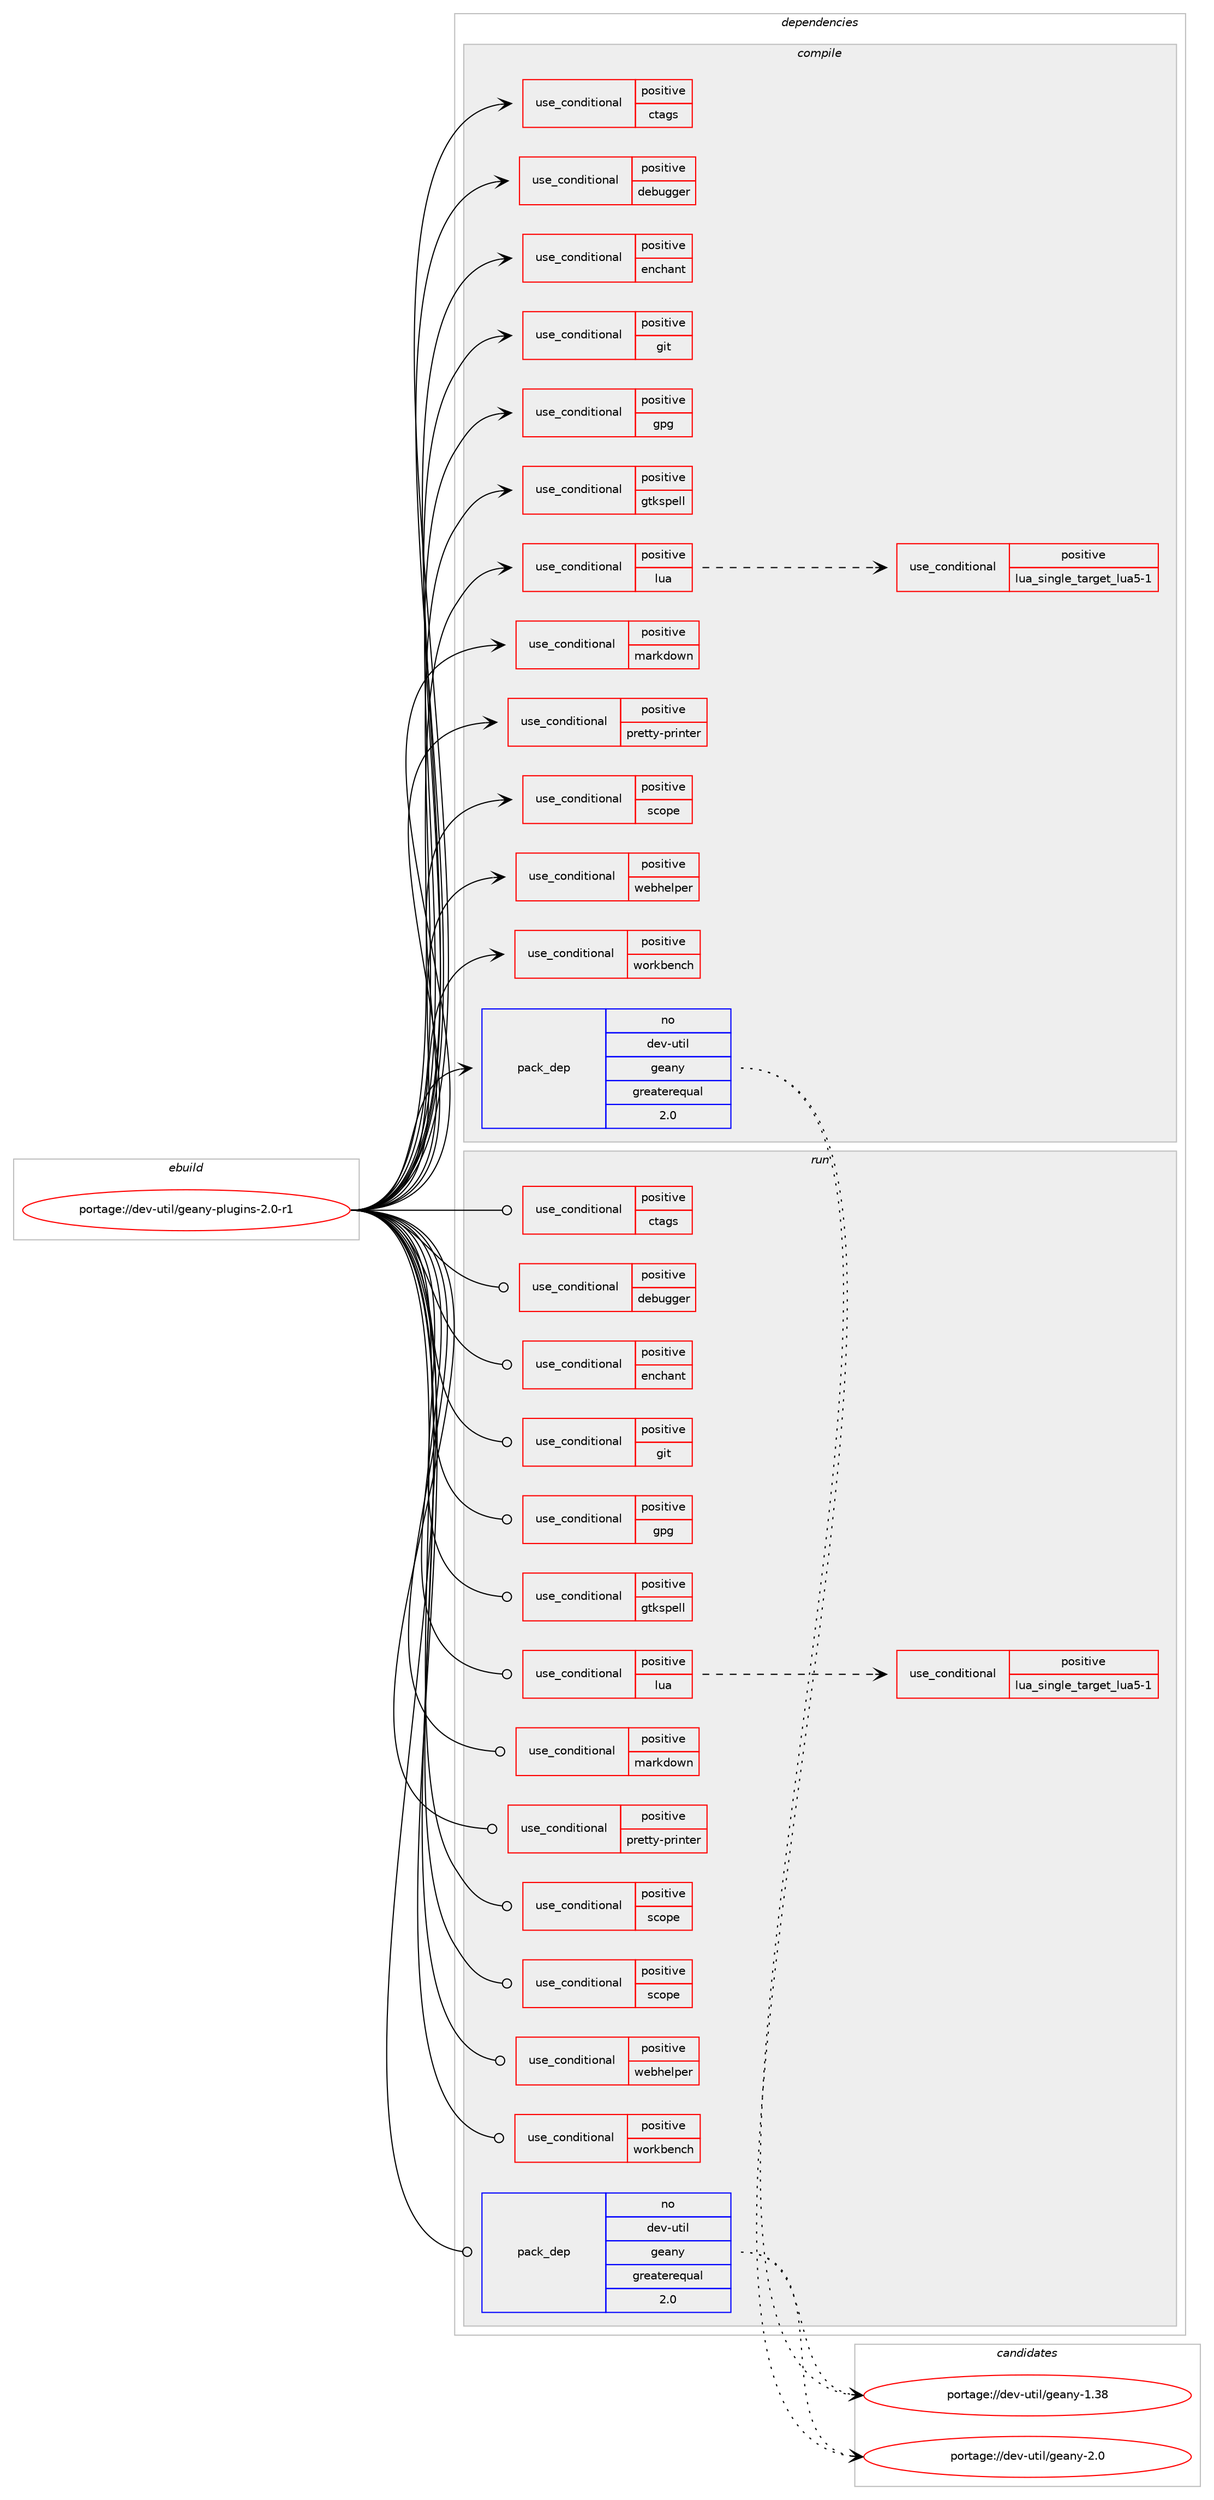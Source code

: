digraph prolog {

# *************
# Graph options
# *************

newrank=true;
concentrate=true;
compound=true;
graph [rankdir=LR,fontname=Helvetica,fontsize=10,ranksep=1.5];#, ranksep=2.5, nodesep=0.2];
edge  [arrowhead=vee];
node  [fontname=Helvetica,fontsize=10];

# **********
# The ebuild
# **********

subgraph cluster_leftcol {
color=gray;
rank=same;
label=<<i>ebuild</i>>;
id [label="portage://dev-util/geany-plugins-2.0-r1", color=red, width=4, href="../dev-util/geany-plugins-2.0-r1.svg"];
}

# ****************
# The dependencies
# ****************

subgraph cluster_midcol {
color=gray;
label=<<i>dependencies</i>>;
subgraph cluster_compile {
fillcolor="#eeeeee";
style=filled;
label=<<i>compile</i>>;
subgraph cond59097 {
dependency109837 [label=<<TABLE BORDER="0" CELLBORDER="1" CELLSPACING="0" CELLPADDING="4"><TR><TD ROWSPAN="3" CELLPADDING="10">use_conditional</TD></TR><TR><TD>positive</TD></TR><TR><TD>ctags</TD></TR></TABLE>>, shape=none, color=red];
# *** BEGIN UNKNOWN DEPENDENCY TYPE (TODO) ***
# dependency109837 -> package_dependency(portage://dev-util/geany-plugins-2.0-r1,install,no,dev-util,ctags,none,[,,],[],[])
# *** END UNKNOWN DEPENDENCY TYPE (TODO) ***

}
id:e -> dependency109837:w [weight=20,style="solid",arrowhead="vee"];
subgraph cond59098 {
dependency109838 [label=<<TABLE BORDER="0" CELLBORDER="1" CELLSPACING="0" CELLPADDING="4"><TR><TD ROWSPAN="3" CELLPADDING="10">use_conditional</TD></TR><TR><TD>positive</TD></TR><TR><TD>debugger</TD></TR></TABLE>>, shape=none, color=red];
# *** BEGIN UNKNOWN DEPENDENCY TYPE (TODO) ***
# dependency109838 -> package_dependency(portage://dev-util/geany-plugins-2.0-r1,install,no,x11-libs,vte,none,[,,],[slot(2.91)],[])
# *** END UNKNOWN DEPENDENCY TYPE (TODO) ***

}
id:e -> dependency109838:w [weight=20,style="solid",arrowhead="vee"];
subgraph cond59099 {
dependency109839 [label=<<TABLE BORDER="0" CELLBORDER="1" CELLSPACING="0" CELLPADDING="4"><TR><TD ROWSPAN="3" CELLPADDING="10">use_conditional</TD></TR><TR><TD>positive</TD></TR><TR><TD>enchant</TD></TR></TABLE>>, shape=none, color=red];
# *** BEGIN UNKNOWN DEPENDENCY TYPE (TODO) ***
# dependency109839 -> package_dependency(portage://dev-util/geany-plugins-2.0-r1,install,no,app-text,enchant,none,[,,],any_same_slot,[])
# *** END UNKNOWN DEPENDENCY TYPE (TODO) ***

}
id:e -> dependency109839:w [weight=20,style="solid",arrowhead="vee"];
subgraph cond59100 {
dependency109840 [label=<<TABLE BORDER="0" CELLBORDER="1" CELLSPACING="0" CELLPADDING="4"><TR><TD ROWSPAN="3" CELLPADDING="10">use_conditional</TD></TR><TR><TD>positive</TD></TR><TR><TD>git</TD></TR></TABLE>>, shape=none, color=red];
# *** BEGIN UNKNOWN DEPENDENCY TYPE (TODO) ***
# dependency109840 -> package_dependency(portage://dev-util/geany-plugins-2.0-r1,install,no,dev-libs,libgit2,none,[,,],any_same_slot,[])
# *** END UNKNOWN DEPENDENCY TYPE (TODO) ***

}
id:e -> dependency109840:w [weight=20,style="solid",arrowhead="vee"];
subgraph cond59101 {
dependency109841 [label=<<TABLE BORDER="0" CELLBORDER="1" CELLSPACING="0" CELLPADDING="4"><TR><TD ROWSPAN="3" CELLPADDING="10">use_conditional</TD></TR><TR><TD>positive</TD></TR><TR><TD>gpg</TD></TR></TABLE>>, shape=none, color=red];
# *** BEGIN UNKNOWN DEPENDENCY TYPE (TODO) ***
# dependency109841 -> package_dependency(portage://dev-util/geany-plugins-2.0-r1,install,no,app-crypt,gpgme,none,[,,],any_same_slot,[])
# *** END UNKNOWN DEPENDENCY TYPE (TODO) ***

}
id:e -> dependency109841:w [weight=20,style="solid",arrowhead="vee"];
subgraph cond59102 {
dependency109842 [label=<<TABLE BORDER="0" CELLBORDER="1" CELLSPACING="0" CELLPADDING="4"><TR><TD ROWSPAN="3" CELLPADDING="10">use_conditional</TD></TR><TR><TD>positive</TD></TR><TR><TD>gtkspell</TD></TR></TABLE>>, shape=none, color=red];
# *** BEGIN UNKNOWN DEPENDENCY TYPE (TODO) ***
# dependency109842 -> package_dependency(portage://dev-util/geany-plugins-2.0-r1,install,no,app-text,gtkspell,none,[,,],[slot(3),equal],[])
# *** END UNKNOWN DEPENDENCY TYPE (TODO) ***

}
id:e -> dependency109842:w [weight=20,style="solid",arrowhead="vee"];
subgraph cond59103 {
dependency109843 [label=<<TABLE BORDER="0" CELLBORDER="1" CELLSPACING="0" CELLPADDING="4"><TR><TD ROWSPAN="3" CELLPADDING="10">use_conditional</TD></TR><TR><TD>positive</TD></TR><TR><TD>lua</TD></TR></TABLE>>, shape=none, color=red];
subgraph cond59104 {
dependency109844 [label=<<TABLE BORDER="0" CELLBORDER="1" CELLSPACING="0" CELLPADDING="4"><TR><TD ROWSPAN="3" CELLPADDING="10">use_conditional</TD></TR><TR><TD>positive</TD></TR><TR><TD>lua_single_target_lua5-1</TD></TR></TABLE>>, shape=none, color=red];
# *** BEGIN UNKNOWN DEPENDENCY TYPE (TODO) ***
# dependency109844 -> package_dependency(portage://dev-util/geany-plugins-2.0-r1,install,no,dev-lang,lua,none,[,,],[slot(5.1)],[])
# *** END UNKNOWN DEPENDENCY TYPE (TODO) ***

}
dependency109843:e -> dependency109844:w [weight=20,style="dashed",arrowhead="vee"];
}
id:e -> dependency109843:w [weight=20,style="solid",arrowhead="vee"];
subgraph cond59105 {
dependency109845 [label=<<TABLE BORDER="0" CELLBORDER="1" CELLSPACING="0" CELLPADDING="4"><TR><TD ROWSPAN="3" CELLPADDING="10">use_conditional</TD></TR><TR><TD>positive</TD></TR><TR><TD>markdown</TD></TR></TABLE>>, shape=none, color=red];
# *** BEGIN UNKNOWN DEPENDENCY TYPE (TODO) ***
# dependency109845 -> package_dependency(portage://dev-util/geany-plugins-2.0-r1,install,no,app-text,discount,none,[,,],any_same_slot,[])
# *** END UNKNOWN DEPENDENCY TYPE (TODO) ***

# *** BEGIN UNKNOWN DEPENDENCY TYPE (TODO) ***
# dependency109845 -> package_dependency(portage://dev-util/geany-plugins-2.0-r1,install,no,net-libs,webkit-gtk,none,[,,],[slot(4.1)],[])
# *** END UNKNOWN DEPENDENCY TYPE (TODO) ***

}
id:e -> dependency109845:w [weight=20,style="solid",arrowhead="vee"];
subgraph cond59106 {
dependency109846 [label=<<TABLE BORDER="0" CELLBORDER="1" CELLSPACING="0" CELLPADDING="4"><TR><TD ROWSPAN="3" CELLPADDING="10">use_conditional</TD></TR><TR><TD>positive</TD></TR><TR><TD>pretty-printer</TD></TR></TABLE>>, shape=none, color=red];
# *** BEGIN UNKNOWN DEPENDENCY TYPE (TODO) ***
# dependency109846 -> package_dependency(portage://dev-util/geany-plugins-2.0-r1,install,no,dev-libs,libxml2,none,[,,],[slot(2)],[])
# *** END UNKNOWN DEPENDENCY TYPE (TODO) ***

}
id:e -> dependency109846:w [weight=20,style="solid",arrowhead="vee"];
subgraph cond59107 {
dependency109847 [label=<<TABLE BORDER="0" CELLBORDER="1" CELLSPACING="0" CELLPADDING="4"><TR><TD ROWSPAN="3" CELLPADDING="10">use_conditional</TD></TR><TR><TD>positive</TD></TR><TR><TD>scope</TD></TR></TABLE>>, shape=none, color=red];
# *** BEGIN UNKNOWN DEPENDENCY TYPE (TODO) ***
# dependency109847 -> package_dependency(portage://dev-util/geany-plugins-2.0-r1,install,no,x11-libs,vte,none,[,,],[slot(2.91)],[])
# *** END UNKNOWN DEPENDENCY TYPE (TODO) ***

}
id:e -> dependency109847:w [weight=20,style="solid",arrowhead="vee"];
subgraph cond59108 {
dependency109848 [label=<<TABLE BORDER="0" CELLBORDER="1" CELLSPACING="0" CELLPADDING="4"><TR><TD ROWSPAN="3" CELLPADDING="10">use_conditional</TD></TR><TR><TD>positive</TD></TR><TR><TD>webhelper</TD></TR></TABLE>>, shape=none, color=red];
# *** BEGIN UNKNOWN DEPENDENCY TYPE (TODO) ***
# dependency109848 -> package_dependency(portage://dev-util/geany-plugins-2.0-r1,install,no,net-libs,webkit-gtk,none,[,,],[slot(4.1)],[])
# *** END UNKNOWN DEPENDENCY TYPE (TODO) ***

}
id:e -> dependency109848:w [weight=20,style="solid",arrowhead="vee"];
subgraph cond59109 {
dependency109849 [label=<<TABLE BORDER="0" CELLBORDER="1" CELLSPACING="0" CELLPADDING="4"><TR><TD ROWSPAN="3" CELLPADDING="10">use_conditional</TD></TR><TR><TD>positive</TD></TR><TR><TD>workbench</TD></TR></TABLE>>, shape=none, color=red];
# *** BEGIN UNKNOWN DEPENDENCY TYPE (TODO) ***
# dependency109849 -> package_dependency(portage://dev-util/geany-plugins-2.0-r1,install,no,dev-libs,libgit2,none,[,,],any_same_slot,[])
# *** END UNKNOWN DEPENDENCY TYPE (TODO) ***

}
id:e -> dependency109849:w [weight=20,style="solid",arrowhead="vee"];
# *** BEGIN UNKNOWN DEPENDENCY TYPE (TODO) ***
# id -> package_dependency(portage://dev-util/geany-plugins-2.0-r1,install,no,dev-libs,glib,none,[,,],[slot(2)],[])
# *** END UNKNOWN DEPENDENCY TYPE (TODO) ***

subgraph pack49349 {
dependency109850 [label=<<TABLE BORDER="0" CELLBORDER="1" CELLSPACING="0" CELLPADDING="4" WIDTH="220"><TR><TD ROWSPAN="6" CELLPADDING="30">pack_dep</TD></TR><TR><TD WIDTH="110">no</TD></TR><TR><TD>dev-util</TD></TR><TR><TD>geany</TD></TR><TR><TD>greaterequal</TD></TR><TR><TD>2.0</TD></TR></TABLE>>, shape=none, color=blue];
}
id:e -> dependency109850:w [weight=20,style="solid",arrowhead="vee"];
# *** BEGIN UNKNOWN DEPENDENCY TYPE (TODO) ***
# id -> package_dependency(portage://dev-util/geany-plugins-2.0-r1,install,no,x11-libs,gtk+,none,[,,],[slot(3)],[])
# *** END UNKNOWN DEPENDENCY TYPE (TODO) ***

}
subgraph cluster_compileandrun {
fillcolor="#eeeeee";
style=filled;
label=<<i>compile and run</i>>;
}
subgraph cluster_run {
fillcolor="#eeeeee";
style=filled;
label=<<i>run</i>>;
subgraph cond59110 {
dependency109851 [label=<<TABLE BORDER="0" CELLBORDER="1" CELLSPACING="0" CELLPADDING="4"><TR><TD ROWSPAN="3" CELLPADDING="10">use_conditional</TD></TR><TR><TD>positive</TD></TR><TR><TD>ctags</TD></TR></TABLE>>, shape=none, color=red];
# *** BEGIN UNKNOWN DEPENDENCY TYPE (TODO) ***
# dependency109851 -> package_dependency(portage://dev-util/geany-plugins-2.0-r1,run,no,dev-util,ctags,none,[,,],[],[])
# *** END UNKNOWN DEPENDENCY TYPE (TODO) ***

}
id:e -> dependency109851:w [weight=20,style="solid",arrowhead="odot"];
subgraph cond59111 {
dependency109852 [label=<<TABLE BORDER="0" CELLBORDER="1" CELLSPACING="0" CELLPADDING="4"><TR><TD ROWSPAN="3" CELLPADDING="10">use_conditional</TD></TR><TR><TD>positive</TD></TR><TR><TD>debugger</TD></TR></TABLE>>, shape=none, color=red];
# *** BEGIN UNKNOWN DEPENDENCY TYPE (TODO) ***
# dependency109852 -> package_dependency(portage://dev-util/geany-plugins-2.0-r1,run,no,x11-libs,vte,none,[,,],[slot(2.91)],[])
# *** END UNKNOWN DEPENDENCY TYPE (TODO) ***

}
id:e -> dependency109852:w [weight=20,style="solid",arrowhead="odot"];
subgraph cond59112 {
dependency109853 [label=<<TABLE BORDER="0" CELLBORDER="1" CELLSPACING="0" CELLPADDING="4"><TR><TD ROWSPAN="3" CELLPADDING="10">use_conditional</TD></TR><TR><TD>positive</TD></TR><TR><TD>enchant</TD></TR></TABLE>>, shape=none, color=red];
# *** BEGIN UNKNOWN DEPENDENCY TYPE (TODO) ***
# dependency109853 -> package_dependency(portage://dev-util/geany-plugins-2.0-r1,run,no,app-text,enchant,none,[,,],any_same_slot,[])
# *** END UNKNOWN DEPENDENCY TYPE (TODO) ***

}
id:e -> dependency109853:w [weight=20,style="solid",arrowhead="odot"];
subgraph cond59113 {
dependency109854 [label=<<TABLE BORDER="0" CELLBORDER="1" CELLSPACING="0" CELLPADDING="4"><TR><TD ROWSPAN="3" CELLPADDING="10">use_conditional</TD></TR><TR><TD>positive</TD></TR><TR><TD>git</TD></TR></TABLE>>, shape=none, color=red];
# *** BEGIN UNKNOWN DEPENDENCY TYPE (TODO) ***
# dependency109854 -> package_dependency(portage://dev-util/geany-plugins-2.0-r1,run,no,dev-libs,libgit2,none,[,,],any_same_slot,[])
# *** END UNKNOWN DEPENDENCY TYPE (TODO) ***

}
id:e -> dependency109854:w [weight=20,style="solid",arrowhead="odot"];
subgraph cond59114 {
dependency109855 [label=<<TABLE BORDER="0" CELLBORDER="1" CELLSPACING="0" CELLPADDING="4"><TR><TD ROWSPAN="3" CELLPADDING="10">use_conditional</TD></TR><TR><TD>positive</TD></TR><TR><TD>gpg</TD></TR></TABLE>>, shape=none, color=red];
# *** BEGIN UNKNOWN DEPENDENCY TYPE (TODO) ***
# dependency109855 -> package_dependency(portage://dev-util/geany-plugins-2.0-r1,run,no,app-crypt,gpgme,none,[,,],any_same_slot,[])
# *** END UNKNOWN DEPENDENCY TYPE (TODO) ***

}
id:e -> dependency109855:w [weight=20,style="solid",arrowhead="odot"];
subgraph cond59115 {
dependency109856 [label=<<TABLE BORDER="0" CELLBORDER="1" CELLSPACING="0" CELLPADDING="4"><TR><TD ROWSPAN="3" CELLPADDING="10">use_conditional</TD></TR><TR><TD>positive</TD></TR><TR><TD>gtkspell</TD></TR></TABLE>>, shape=none, color=red];
# *** BEGIN UNKNOWN DEPENDENCY TYPE (TODO) ***
# dependency109856 -> package_dependency(portage://dev-util/geany-plugins-2.0-r1,run,no,app-text,gtkspell,none,[,,],[slot(3),equal],[])
# *** END UNKNOWN DEPENDENCY TYPE (TODO) ***

}
id:e -> dependency109856:w [weight=20,style="solid",arrowhead="odot"];
subgraph cond59116 {
dependency109857 [label=<<TABLE BORDER="0" CELLBORDER="1" CELLSPACING="0" CELLPADDING="4"><TR><TD ROWSPAN="3" CELLPADDING="10">use_conditional</TD></TR><TR><TD>positive</TD></TR><TR><TD>lua</TD></TR></TABLE>>, shape=none, color=red];
subgraph cond59117 {
dependency109858 [label=<<TABLE BORDER="0" CELLBORDER="1" CELLSPACING="0" CELLPADDING="4"><TR><TD ROWSPAN="3" CELLPADDING="10">use_conditional</TD></TR><TR><TD>positive</TD></TR><TR><TD>lua_single_target_lua5-1</TD></TR></TABLE>>, shape=none, color=red];
# *** BEGIN UNKNOWN DEPENDENCY TYPE (TODO) ***
# dependency109858 -> package_dependency(portage://dev-util/geany-plugins-2.0-r1,run,no,dev-lang,lua,none,[,,],[slot(5.1)],[])
# *** END UNKNOWN DEPENDENCY TYPE (TODO) ***

}
dependency109857:e -> dependency109858:w [weight=20,style="dashed",arrowhead="vee"];
}
id:e -> dependency109857:w [weight=20,style="solid",arrowhead="odot"];
subgraph cond59118 {
dependency109859 [label=<<TABLE BORDER="0" CELLBORDER="1" CELLSPACING="0" CELLPADDING="4"><TR><TD ROWSPAN="3" CELLPADDING="10">use_conditional</TD></TR><TR><TD>positive</TD></TR><TR><TD>markdown</TD></TR></TABLE>>, shape=none, color=red];
# *** BEGIN UNKNOWN DEPENDENCY TYPE (TODO) ***
# dependency109859 -> package_dependency(portage://dev-util/geany-plugins-2.0-r1,run,no,app-text,discount,none,[,,],any_same_slot,[])
# *** END UNKNOWN DEPENDENCY TYPE (TODO) ***

# *** BEGIN UNKNOWN DEPENDENCY TYPE (TODO) ***
# dependency109859 -> package_dependency(portage://dev-util/geany-plugins-2.0-r1,run,no,net-libs,webkit-gtk,none,[,,],[slot(4.1)],[])
# *** END UNKNOWN DEPENDENCY TYPE (TODO) ***

}
id:e -> dependency109859:w [weight=20,style="solid",arrowhead="odot"];
subgraph cond59119 {
dependency109860 [label=<<TABLE BORDER="0" CELLBORDER="1" CELLSPACING="0" CELLPADDING="4"><TR><TD ROWSPAN="3" CELLPADDING="10">use_conditional</TD></TR><TR><TD>positive</TD></TR><TR><TD>pretty-printer</TD></TR></TABLE>>, shape=none, color=red];
# *** BEGIN UNKNOWN DEPENDENCY TYPE (TODO) ***
# dependency109860 -> package_dependency(portage://dev-util/geany-plugins-2.0-r1,run,no,dev-libs,libxml2,none,[,,],[slot(2)],[])
# *** END UNKNOWN DEPENDENCY TYPE (TODO) ***

}
id:e -> dependency109860:w [weight=20,style="solid",arrowhead="odot"];
subgraph cond59120 {
dependency109861 [label=<<TABLE BORDER="0" CELLBORDER="1" CELLSPACING="0" CELLPADDING="4"><TR><TD ROWSPAN="3" CELLPADDING="10">use_conditional</TD></TR><TR><TD>positive</TD></TR><TR><TD>scope</TD></TR></TABLE>>, shape=none, color=red];
# *** BEGIN UNKNOWN DEPENDENCY TYPE (TODO) ***
# dependency109861 -> package_dependency(portage://dev-util/geany-plugins-2.0-r1,run,no,dev-debug,gdb,none,[,,],[],[])
# *** END UNKNOWN DEPENDENCY TYPE (TODO) ***

}
id:e -> dependency109861:w [weight=20,style="solid",arrowhead="odot"];
subgraph cond59121 {
dependency109862 [label=<<TABLE BORDER="0" CELLBORDER="1" CELLSPACING="0" CELLPADDING="4"><TR><TD ROWSPAN="3" CELLPADDING="10">use_conditional</TD></TR><TR><TD>positive</TD></TR><TR><TD>scope</TD></TR></TABLE>>, shape=none, color=red];
# *** BEGIN UNKNOWN DEPENDENCY TYPE (TODO) ***
# dependency109862 -> package_dependency(portage://dev-util/geany-plugins-2.0-r1,run,no,x11-libs,vte,none,[,,],[slot(2.91)],[])
# *** END UNKNOWN DEPENDENCY TYPE (TODO) ***

}
id:e -> dependency109862:w [weight=20,style="solid",arrowhead="odot"];
subgraph cond59122 {
dependency109863 [label=<<TABLE BORDER="0" CELLBORDER="1" CELLSPACING="0" CELLPADDING="4"><TR><TD ROWSPAN="3" CELLPADDING="10">use_conditional</TD></TR><TR><TD>positive</TD></TR><TR><TD>webhelper</TD></TR></TABLE>>, shape=none, color=red];
# *** BEGIN UNKNOWN DEPENDENCY TYPE (TODO) ***
# dependency109863 -> package_dependency(portage://dev-util/geany-plugins-2.0-r1,run,no,net-libs,webkit-gtk,none,[,,],[slot(4.1)],[])
# *** END UNKNOWN DEPENDENCY TYPE (TODO) ***

}
id:e -> dependency109863:w [weight=20,style="solid",arrowhead="odot"];
subgraph cond59123 {
dependency109864 [label=<<TABLE BORDER="0" CELLBORDER="1" CELLSPACING="0" CELLPADDING="4"><TR><TD ROWSPAN="3" CELLPADDING="10">use_conditional</TD></TR><TR><TD>positive</TD></TR><TR><TD>workbench</TD></TR></TABLE>>, shape=none, color=red];
# *** BEGIN UNKNOWN DEPENDENCY TYPE (TODO) ***
# dependency109864 -> package_dependency(portage://dev-util/geany-plugins-2.0-r1,run,no,dev-libs,libgit2,none,[,,],any_same_slot,[])
# *** END UNKNOWN DEPENDENCY TYPE (TODO) ***

}
id:e -> dependency109864:w [weight=20,style="solid",arrowhead="odot"];
# *** BEGIN UNKNOWN DEPENDENCY TYPE (TODO) ***
# id -> package_dependency(portage://dev-util/geany-plugins-2.0-r1,run,no,dev-libs,glib,none,[,,],[slot(2)],[])
# *** END UNKNOWN DEPENDENCY TYPE (TODO) ***

subgraph pack49350 {
dependency109865 [label=<<TABLE BORDER="0" CELLBORDER="1" CELLSPACING="0" CELLPADDING="4" WIDTH="220"><TR><TD ROWSPAN="6" CELLPADDING="30">pack_dep</TD></TR><TR><TD WIDTH="110">no</TD></TR><TR><TD>dev-util</TD></TR><TR><TD>geany</TD></TR><TR><TD>greaterequal</TD></TR><TR><TD>2.0</TD></TR></TABLE>>, shape=none, color=blue];
}
id:e -> dependency109865:w [weight=20,style="solid",arrowhead="odot"];
# *** BEGIN UNKNOWN DEPENDENCY TYPE (TODO) ***
# id -> package_dependency(portage://dev-util/geany-plugins-2.0-r1,run,no,x11-libs,gtk+,none,[,,],[slot(3)],[])
# *** END UNKNOWN DEPENDENCY TYPE (TODO) ***

}
}

# **************
# The candidates
# **************

subgraph cluster_choices {
rank=same;
color=gray;
label=<<i>candidates</i>>;

subgraph choice49349 {
color=black;
nodesep=1;
choice1001011184511711610510847103101971101214549465156 [label="portage://dev-util/geany-1.38", color=red, width=4,href="../dev-util/geany-1.38.svg"];
choice10010111845117116105108471031019711012145504648 [label="portage://dev-util/geany-2.0", color=red, width=4,href="../dev-util/geany-2.0.svg"];
dependency109850:e -> choice1001011184511711610510847103101971101214549465156:w [style=dotted,weight="100"];
dependency109850:e -> choice10010111845117116105108471031019711012145504648:w [style=dotted,weight="100"];
}
subgraph choice49350 {
color=black;
nodesep=1;
choice1001011184511711610510847103101971101214549465156 [label="portage://dev-util/geany-1.38", color=red, width=4,href="../dev-util/geany-1.38.svg"];
choice10010111845117116105108471031019711012145504648 [label="portage://dev-util/geany-2.0", color=red, width=4,href="../dev-util/geany-2.0.svg"];
dependency109865:e -> choice1001011184511711610510847103101971101214549465156:w [style=dotted,weight="100"];
dependency109865:e -> choice10010111845117116105108471031019711012145504648:w [style=dotted,weight="100"];
}
}

}
